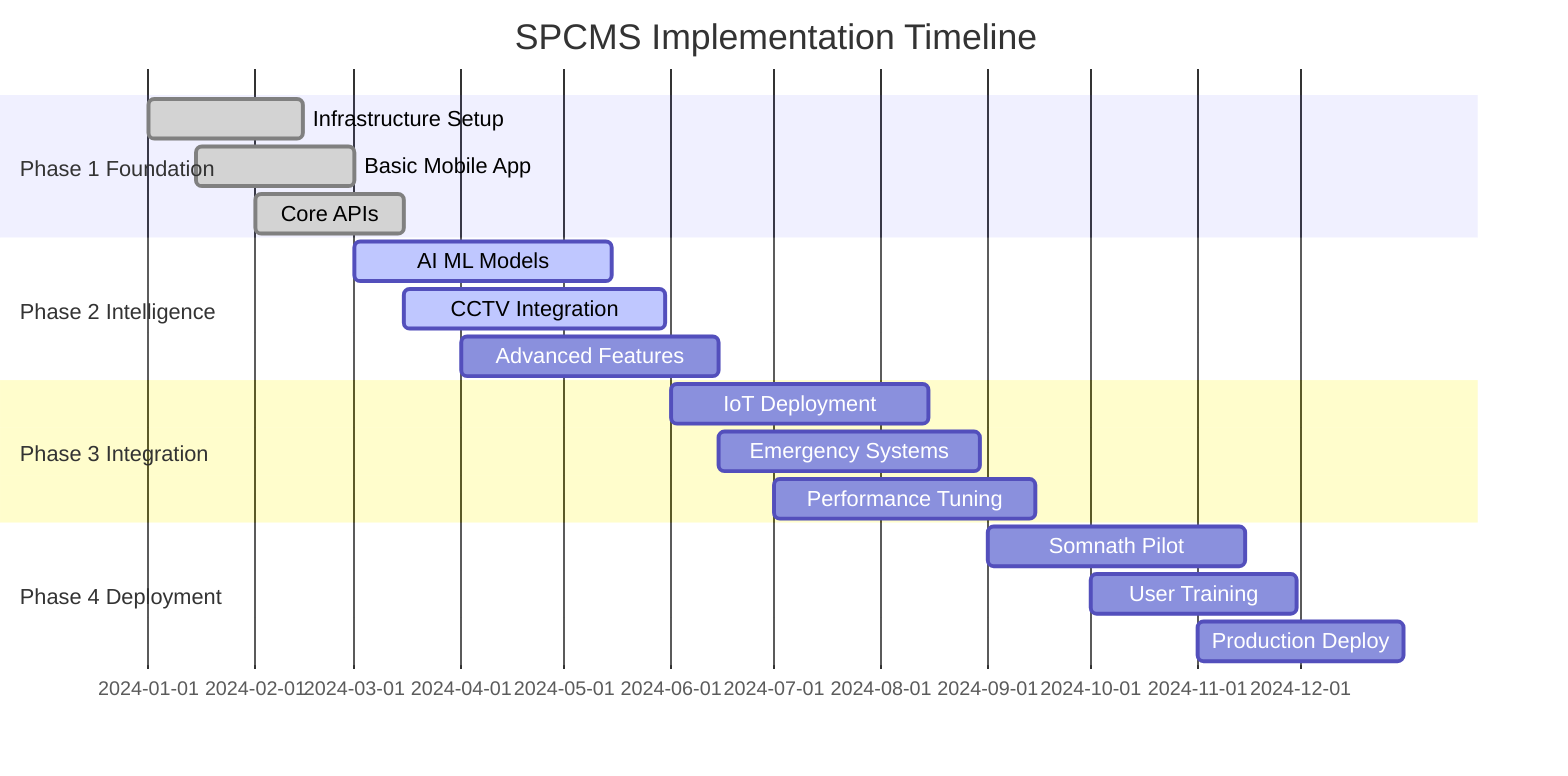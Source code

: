 gantt
    title SPCMS Implementation Timeline
    dateFormat  YYYY-MM-DD
    section Phase 1 Foundation
    Infrastructure Setup    :done, phase1a, 2024-01-01, 2024-02-15
    Basic Mobile App       :done, phase1b, 2024-01-15, 2024-03-01
    Core APIs             :done, phase1c, 2024-02-01, 2024-03-15
    
    section Phase 2 Intelligence
    AI ML Models          :active, phase2a, 2024-03-01, 2024-05-15
    CCTV Integration      :active, phase2b, 2024-03-15, 2024-05-30
    Advanced Features     :phase2c, 2024-04-01, 2024-06-15
    
    section Phase 3 Integration
    IoT Deployment        :phase3a, 2024-06-01, 2024-08-15
    Emergency Systems     :phase3b, 2024-06-15, 2024-08-30
    Performance Tuning    :phase3c, 2024-07-01, 2024-09-15
    
    section Phase 4 Deployment
    Somnath Pilot         :phase4a, 2024-09-01, 2024-11-15
    User Training         :phase4b, 2024-10-01, 2024-11-30
    Production Deploy     :phase4c, 2024-11-01, 2024-12-31